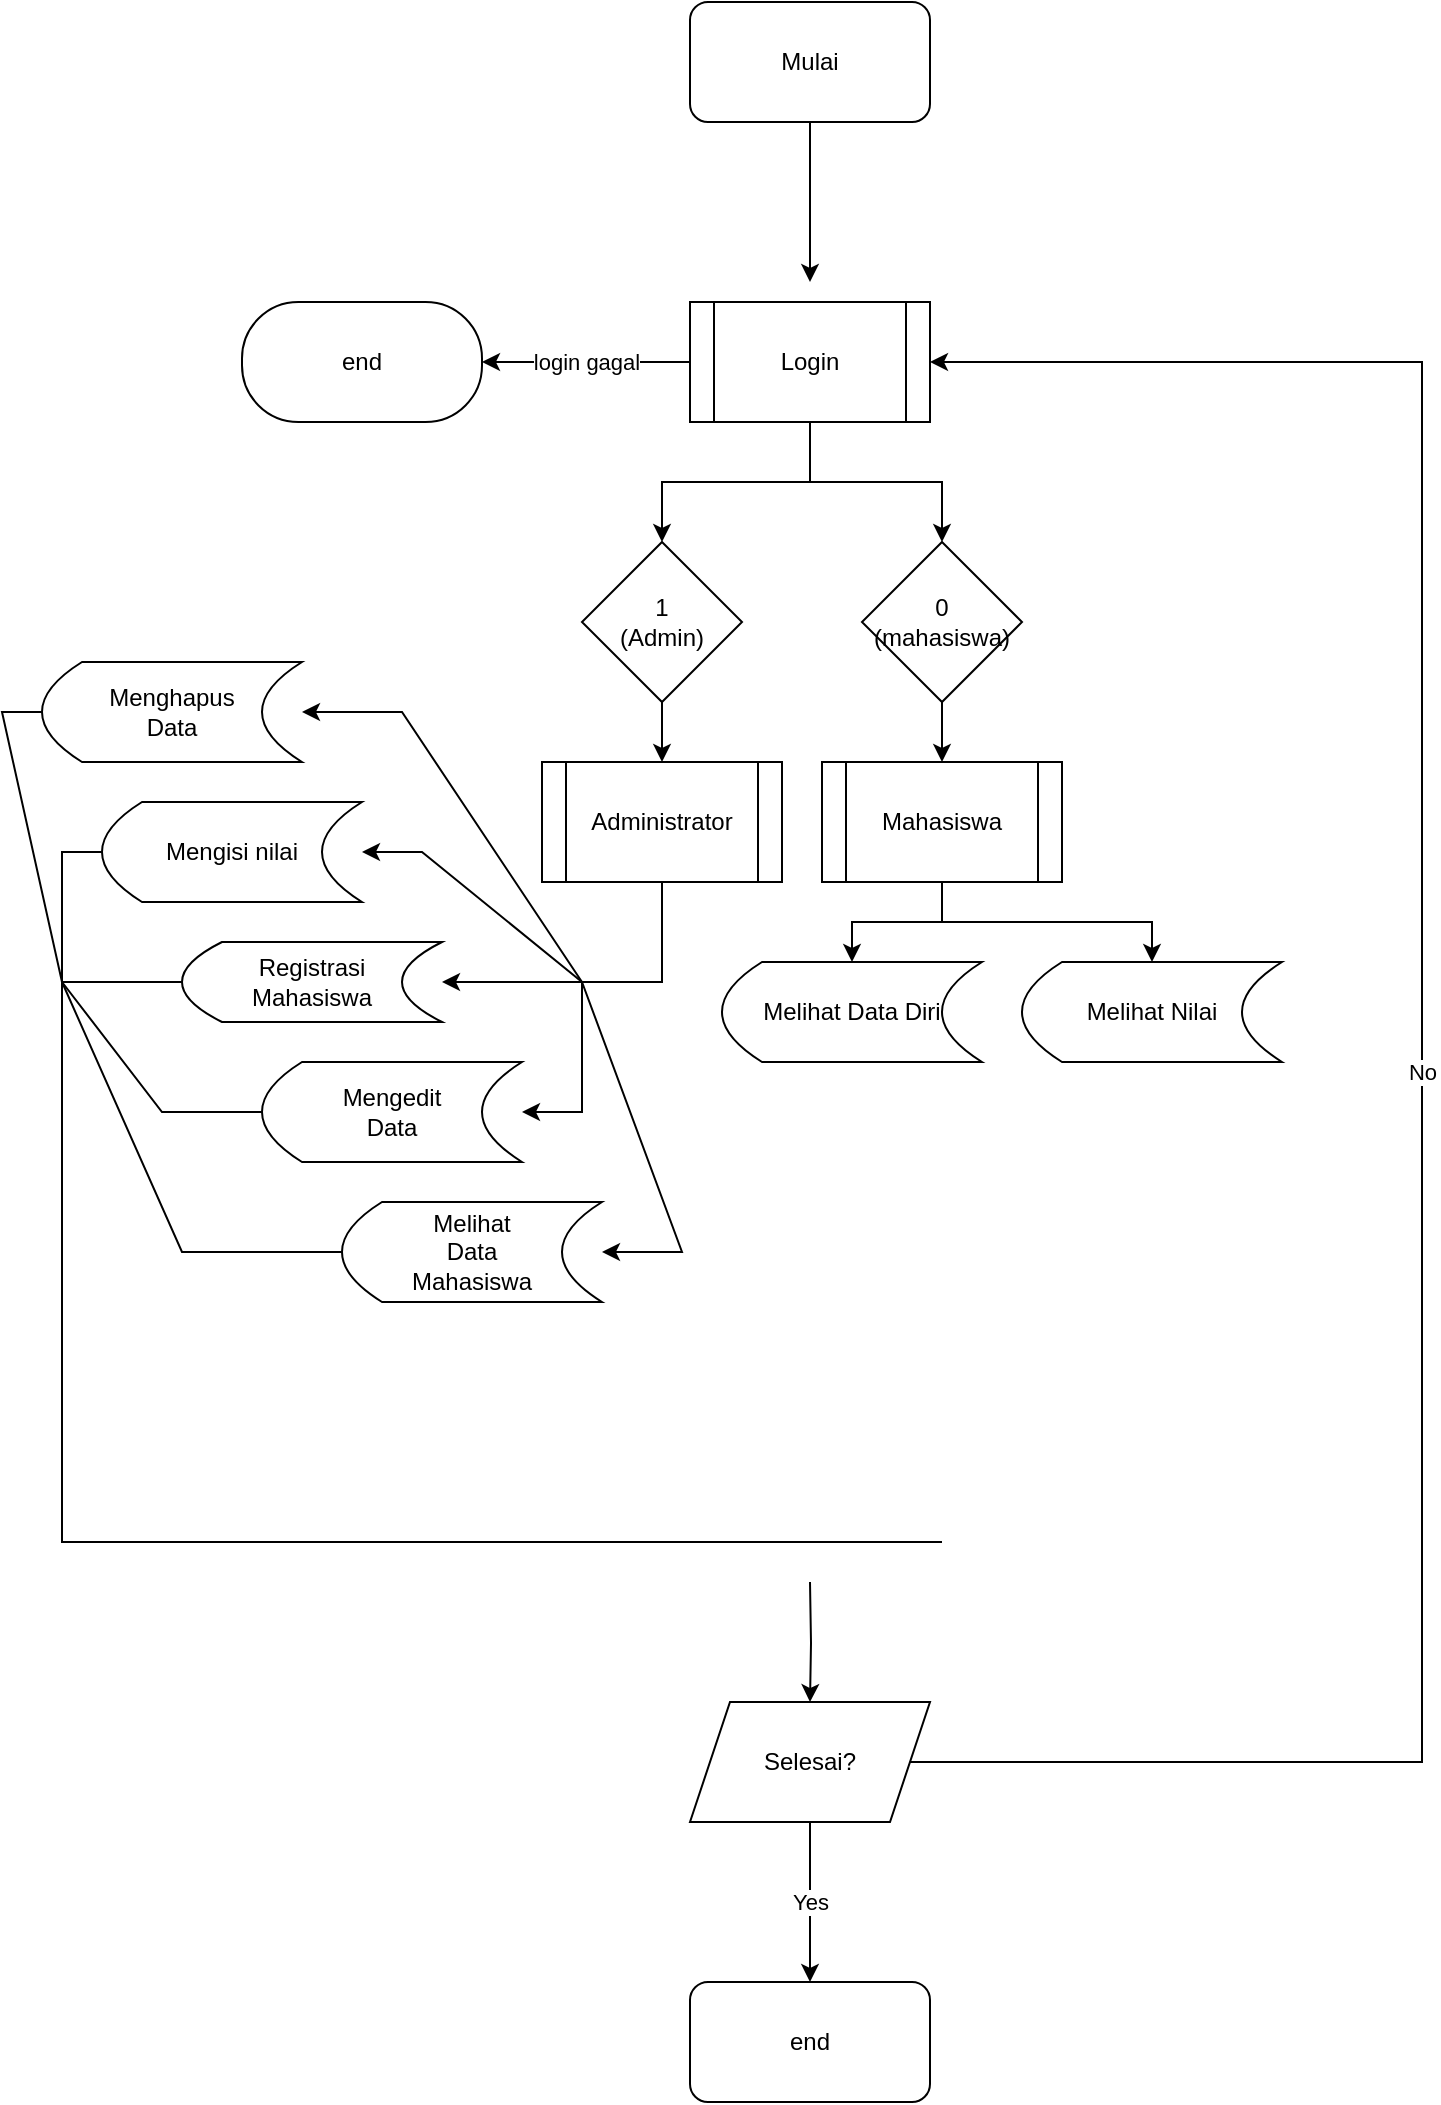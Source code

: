 <mxfile version="18.0.2" type="github">
  <diagram id="Uw64_NT1zi04yJZS4tk1" name="Page-1">
    <mxGraphModel dx="1038" dy="556" grid="1" gridSize="10" guides="1" tooltips="1" connect="1" arrows="1" fold="1" page="1" pageScale="1" pageWidth="827" pageHeight="1169" math="0" shadow="0">
      <root>
        <mxCell id="0" />
        <mxCell id="1" parent="0" />
        <mxCell id="KxWV2OqjpCVWNSckEs8C-8" value="" style="edgeStyle=orthogonalEdgeStyle;rounded=0;orthogonalLoop=1;jettySize=auto;html=1;" parent="1" source="KxWV2OqjpCVWNSckEs8C-6" edge="1">
          <mxGeometry relative="1" as="geometry">
            <mxPoint x="414" y="170" as="targetPoint" />
          </mxGeometry>
        </mxCell>
        <mxCell id="KxWV2OqjpCVWNSckEs8C-6" value="Mulai" style="rounded=1;whiteSpace=wrap;html=1;" parent="1" vertex="1">
          <mxGeometry x="354" y="30" width="120" height="60" as="geometry" />
        </mxCell>
        <mxCell id="b4_nOXkN31nsW0IIcV_X-3" value="" style="edgeStyle=orthogonalEdgeStyle;rounded=0;orthogonalLoop=1;jettySize=auto;html=1;" parent="1" source="b4_nOXkN31nsW0IIcV_X-1" target="b4_nOXkN31nsW0IIcV_X-2" edge="1">
          <mxGeometry relative="1" as="geometry" />
        </mxCell>
        <mxCell id="b4_nOXkN31nsW0IIcV_X-5" value="" style="edgeStyle=orthogonalEdgeStyle;rounded=0;orthogonalLoop=1;jettySize=auto;html=1;" parent="1" source="b4_nOXkN31nsW0IIcV_X-1" target="b4_nOXkN31nsW0IIcV_X-4" edge="1">
          <mxGeometry relative="1" as="geometry" />
        </mxCell>
        <mxCell id="b4_nOXkN31nsW0IIcV_X-16" value="login gagal" style="edgeStyle=orthogonalEdgeStyle;rounded=0;orthogonalLoop=1;jettySize=auto;html=1;" parent="1" source="b4_nOXkN31nsW0IIcV_X-1" target="b4_nOXkN31nsW0IIcV_X-15" edge="1">
          <mxGeometry relative="1" as="geometry" />
        </mxCell>
        <mxCell id="b4_nOXkN31nsW0IIcV_X-1" value="Login" style="shape=process;whiteSpace=wrap;html=1;backgroundOutline=1;" parent="1" vertex="1">
          <mxGeometry x="354" y="180" width="120" height="60" as="geometry" />
        </mxCell>
        <mxCell id="b4_nOXkN31nsW0IIcV_X-8" value="" style="edgeStyle=orthogonalEdgeStyle;rounded=0;orthogonalLoop=1;jettySize=auto;html=1;" parent="1" source="b4_nOXkN31nsW0IIcV_X-2" target="b4_nOXkN31nsW0IIcV_X-6" edge="1">
          <mxGeometry relative="1" as="geometry" />
        </mxCell>
        <mxCell id="b4_nOXkN31nsW0IIcV_X-2" value="1&lt;br&gt;(Admin)" style="rhombus;whiteSpace=wrap;html=1;" parent="1" vertex="1">
          <mxGeometry x="300" y="300" width="80" height="80" as="geometry" />
        </mxCell>
        <mxCell id="b4_nOXkN31nsW0IIcV_X-9" value="" style="edgeStyle=orthogonalEdgeStyle;rounded=0;orthogonalLoop=1;jettySize=auto;html=1;" parent="1" source="b4_nOXkN31nsW0IIcV_X-4" target="b4_nOXkN31nsW0IIcV_X-7" edge="1">
          <mxGeometry relative="1" as="geometry" />
        </mxCell>
        <mxCell id="b4_nOXkN31nsW0IIcV_X-4" value="0&lt;br&gt;(mahasiswa)" style="rhombus;whiteSpace=wrap;html=1;" parent="1" vertex="1">
          <mxGeometry x="440" y="300" width="80" height="80" as="geometry" />
        </mxCell>
        <mxCell id="b4_nOXkN31nsW0IIcV_X-6" value="Administrator" style="shape=process;whiteSpace=wrap;html=1;backgroundOutline=1;" parent="1" vertex="1">
          <mxGeometry x="280" y="410" width="120" height="60" as="geometry" />
        </mxCell>
        <mxCell id="b4_nOXkN31nsW0IIcV_X-7" value="Mahasiswa" style="shape=process;whiteSpace=wrap;html=1;backgroundOutline=1;" parent="1" vertex="1">
          <mxGeometry x="420" y="410" width="120" height="60" as="geometry" />
        </mxCell>
        <mxCell id="b4_nOXkN31nsW0IIcV_X-15" value="end" style="rounded=1;whiteSpace=wrap;html=1;arcSize=47;" parent="1" vertex="1">
          <mxGeometry x="130" y="180" width="120" height="60" as="geometry" />
        </mxCell>
        <mxCell id="b4_nOXkN31nsW0IIcV_X-21" value="No" style="edgeStyle=orthogonalEdgeStyle;rounded=0;orthogonalLoop=1;jettySize=auto;html=1;exitX=1;exitY=0.5;exitDx=0;exitDy=0;entryX=1;entryY=0.5;entryDx=0;entryDy=0;" parent="1" source="b4_nOXkN31nsW0IIcV_X-17" target="b4_nOXkN31nsW0IIcV_X-1" edge="1">
          <mxGeometry relative="1" as="geometry">
            <mxPoint x="680" y="210" as="targetPoint" />
            <Array as="points">
              <mxPoint x="720" y="910" />
              <mxPoint x="720" y="210" />
            </Array>
          </mxGeometry>
        </mxCell>
        <mxCell id="jMqlpx5IBSNPxB2zyk1B-1" value="" style="group" vertex="1" connectable="0" parent="1">
          <mxGeometry x="354" y="820" width="120" height="260" as="geometry" />
        </mxCell>
        <mxCell id="b4_nOXkN31nsW0IIcV_X-18" value="" style="edgeStyle=orthogonalEdgeStyle;rounded=0;orthogonalLoop=1;jettySize=auto;html=1;" parent="jMqlpx5IBSNPxB2zyk1B-1" target="b4_nOXkN31nsW0IIcV_X-17" edge="1">
          <mxGeometry relative="1" as="geometry">
            <mxPoint x="60" as="sourcePoint" />
          </mxGeometry>
        </mxCell>
        <mxCell id="b4_nOXkN31nsW0IIcV_X-17" value="Selesai?" style="shape=parallelogram;perimeter=parallelogramPerimeter;whiteSpace=wrap;html=1;fixedSize=1;" parent="jMqlpx5IBSNPxB2zyk1B-1" vertex="1">
          <mxGeometry y="60" width="120" height="60" as="geometry" />
        </mxCell>
        <mxCell id="b4_nOXkN31nsW0IIcV_X-19" value="end" style="rounded=1;whiteSpace=wrap;html=1;" parent="jMqlpx5IBSNPxB2zyk1B-1" vertex="1">
          <mxGeometry y="200" width="120" height="60" as="geometry" />
        </mxCell>
        <mxCell id="b4_nOXkN31nsW0IIcV_X-20" value="Yes" style="edgeStyle=orthogonalEdgeStyle;rounded=0;orthogonalLoop=1;jettySize=auto;html=1;" parent="jMqlpx5IBSNPxB2zyk1B-1" source="b4_nOXkN31nsW0IIcV_X-17" target="b4_nOXkN31nsW0IIcV_X-19" edge="1">
          <mxGeometry relative="1" as="geometry" />
        </mxCell>
        <mxCell id="jMqlpx5IBSNPxB2zyk1B-3" value="&lt;div align=&quot;left&quot;&gt;Melihat Nilai &lt;br&gt;&lt;/div&gt;" style="shape=dataStorage;whiteSpace=wrap;html=1;fixedSize=1;" vertex="1" parent="1">
          <mxGeometry x="520" y="510" width="130" height="50" as="geometry" />
        </mxCell>
        <mxCell id="jMqlpx5IBSNPxB2zyk1B-4" value="Mengisi nilai" style="shape=dataStorage;whiteSpace=wrap;html=1;fixedSize=1;" vertex="1" parent="1">
          <mxGeometry x="60" y="430" width="130" height="50" as="geometry" />
        </mxCell>
        <mxCell id="jMqlpx5IBSNPxB2zyk1B-5" value="&lt;div&gt;Registrasi&lt;/div&gt;&lt;div&gt;Mahasiswa&lt;br&gt;&lt;/div&gt;" style="shape=dataStorage;whiteSpace=wrap;html=1;fixedSize=1;" vertex="1" parent="1">
          <mxGeometry x="100" y="500" width="130" height="40" as="geometry" />
        </mxCell>
        <mxCell id="jMqlpx5IBSNPxB2zyk1B-7" value="&lt;div align=&quot;left&quot;&gt;Melihat Data Diri &lt;br&gt;&lt;/div&gt;" style="shape=dataStorage;whiteSpace=wrap;html=1;fixedSize=1;" vertex="1" parent="1">
          <mxGeometry x="370" y="510" width="130" height="50" as="geometry" />
        </mxCell>
        <mxCell id="jMqlpx5IBSNPxB2zyk1B-8" value="&lt;div&gt;Mengedit&lt;/div&gt;&lt;div&gt;Data&lt;br&gt;&lt;/div&gt;" style="shape=dataStorage;whiteSpace=wrap;html=1;fixedSize=1;" vertex="1" parent="1">
          <mxGeometry x="140" y="560" width="130" height="50" as="geometry" />
        </mxCell>
        <mxCell id="jMqlpx5IBSNPxB2zyk1B-9" value="&lt;div&gt;Menghapus &lt;br&gt;&lt;/div&gt;&lt;div&gt;Data&lt;/div&gt;" style="shape=dataStorage;whiteSpace=wrap;html=1;fixedSize=1;" vertex="1" parent="1">
          <mxGeometry x="30" y="360" width="130" height="50" as="geometry" />
        </mxCell>
        <mxCell id="jMqlpx5IBSNPxB2zyk1B-10" value="&lt;div&gt;Melihat &lt;br&gt;&lt;/div&gt;&lt;div&gt;Data&lt;/div&gt;&lt;div&gt;Mahasiswa&lt;br&gt;&lt;/div&gt;" style="shape=dataStorage;whiteSpace=wrap;html=1;fixedSize=1;" vertex="1" parent="1">
          <mxGeometry x="180" y="630" width="130" height="50" as="geometry" />
        </mxCell>
        <mxCell id="jMqlpx5IBSNPxB2zyk1B-11" value="" style="endArrow=classic;html=1;rounded=0;entryX=1;entryY=0.5;entryDx=0;entryDy=0;" edge="1" parent="1" target="jMqlpx5IBSNPxB2zyk1B-9">
          <mxGeometry width="50" height="50" relative="1" as="geometry">
            <mxPoint x="300" y="520" as="sourcePoint" />
            <mxPoint x="190" y="350" as="targetPoint" />
            <Array as="points">
              <mxPoint x="210" y="385" />
            </Array>
          </mxGeometry>
        </mxCell>
        <mxCell id="jMqlpx5IBSNPxB2zyk1B-12" value="" style="endArrow=classic;html=1;rounded=0;entryX=1;entryY=0.5;entryDx=0;entryDy=0;" edge="1" parent="1" target="jMqlpx5IBSNPxB2zyk1B-4">
          <mxGeometry width="50" height="50" relative="1" as="geometry">
            <mxPoint x="300" y="520" as="sourcePoint" />
            <mxPoint x="190" y="445" as="targetPoint" />
            <Array as="points">
              <mxPoint x="220" y="455" />
            </Array>
          </mxGeometry>
        </mxCell>
        <mxCell id="jMqlpx5IBSNPxB2zyk1B-13" value="" style="endArrow=classic;html=1;rounded=0;" edge="1" parent="1">
          <mxGeometry width="50" height="50" relative="1" as="geometry">
            <mxPoint x="300" y="520" as="sourcePoint" />
            <mxPoint x="230" y="520" as="targetPoint" />
          </mxGeometry>
        </mxCell>
        <mxCell id="jMqlpx5IBSNPxB2zyk1B-14" value="" style="endArrow=classic;html=1;rounded=0;entryX=1;entryY=0.5;entryDx=0;entryDy=0;" edge="1" parent="1" target="jMqlpx5IBSNPxB2zyk1B-8">
          <mxGeometry width="50" height="50" relative="1" as="geometry">
            <mxPoint x="300" y="520" as="sourcePoint" />
            <mxPoint x="270" y="584" as="targetPoint" />
            <Array as="points">
              <mxPoint x="300" y="585" />
            </Array>
          </mxGeometry>
        </mxCell>
        <mxCell id="jMqlpx5IBSNPxB2zyk1B-15" value="" style="endArrow=classic;html=1;rounded=0;entryX=1;entryY=0.5;entryDx=0;entryDy=0;" edge="1" parent="1" target="jMqlpx5IBSNPxB2zyk1B-10">
          <mxGeometry width="50" height="50" relative="1" as="geometry">
            <mxPoint x="300" y="520" as="sourcePoint" />
            <mxPoint x="300" y="654.5" as="targetPoint" />
            <Array as="points">
              <mxPoint x="350" y="655" />
            </Array>
          </mxGeometry>
        </mxCell>
        <mxCell id="jMqlpx5IBSNPxB2zyk1B-16" value="" style="endArrow=none;html=1;rounded=0;exitX=0.5;exitY=1;exitDx=0;exitDy=0;" edge="1" parent="1" source="b4_nOXkN31nsW0IIcV_X-6">
          <mxGeometry width="50" height="50" relative="1" as="geometry">
            <mxPoint x="390" y="610" as="sourcePoint" />
            <mxPoint x="300" y="520" as="targetPoint" />
            <Array as="points">
              <mxPoint x="340" y="520" />
            </Array>
          </mxGeometry>
        </mxCell>
        <mxCell id="jMqlpx5IBSNPxB2zyk1B-20" value="" style="endArrow=classic;html=1;rounded=0;entryX=0.5;entryY=0;entryDx=0;entryDy=0;" edge="1" parent="1" target="jMqlpx5IBSNPxB2zyk1B-7">
          <mxGeometry width="50" height="50" relative="1" as="geometry">
            <mxPoint x="480" y="490" as="sourcePoint" />
            <mxPoint x="440" y="460" as="targetPoint" />
            <Array as="points">
              <mxPoint x="435" y="490" />
            </Array>
          </mxGeometry>
        </mxCell>
        <mxCell id="jMqlpx5IBSNPxB2zyk1B-22" value="" style="endArrow=classic;html=1;rounded=0;entryX=0.5;entryY=0;entryDx=0;entryDy=0;" edge="1" parent="1" target="jMqlpx5IBSNPxB2zyk1B-3">
          <mxGeometry width="50" height="50" relative="1" as="geometry">
            <mxPoint x="480" y="490" as="sourcePoint" />
            <mxPoint x="440" y="460" as="targetPoint" />
            <Array as="points">
              <mxPoint x="585" y="490" />
            </Array>
          </mxGeometry>
        </mxCell>
        <mxCell id="jMqlpx5IBSNPxB2zyk1B-23" value="" style="endArrow=none;html=1;rounded=0;entryX=0.5;entryY=1;entryDx=0;entryDy=0;" edge="1" parent="1" target="b4_nOXkN31nsW0IIcV_X-7">
          <mxGeometry width="50" height="50" relative="1" as="geometry">
            <mxPoint x="480" y="490" as="sourcePoint" />
            <mxPoint x="440" y="460" as="targetPoint" />
          </mxGeometry>
        </mxCell>
        <mxCell id="jMqlpx5IBSNPxB2zyk1B-30" value="" style="endArrow=none;html=1;rounded=0;entryX=0;entryY=0.5;entryDx=0;entryDy=0;" edge="1" parent="1" target="jMqlpx5IBSNPxB2zyk1B-9">
          <mxGeometry width="50" height="50" relative="1" as="geometry">
            <mxPoint x="40" y="520" as="sourcePoint" />
            <mxPoint x="440" y="560" as="targetPoint" />
            <Array as="points">
              <mxPoint x="10" y="385" />
            </Array>
          </mxGeometry>
        </mxCell>
        <mxCell id="jMqlpx5IBSNPxB2zyk1B-31" value="" style="endArrow=none;html=1;rounded=0;entryX=0;entryY=0.5;entryDx=0;entryDy=0;" edge="1" parent="1" target="jMqlpx5IBSNPxB2zyk1B-4">
          <mxGeometry width="50" height="50" relative="1" as="geometry">
            <mxPoint x="40" y="520" as="sourcePoint" />
            <mxPoint x="40" y="385" as="targetPoint" />
            <Array as="points">
              <mxPoint x="40" y="455" />
            </Array>
          </mxGeometry>
        </mxCell>
        <mxCell id="jMqlpx5IBSNPxB2zyk1B-32" value="" style="endArrow=none;html=1;rounded=0;entryX=0;entryY=0.5;entryDx=0;entryDy=0;" edge="1" parent="1" target="jMqlpx5IBSNPxB2zyk1B-5">
          <mxGeometry width="50" height="50" relative="1" as="geometry">
            <mxPoint x="40" y="520" as="sourcePoint" />
            <mxPoint x="70" y="455" as="targetPoint" />
          </mxGeometry>
        </mxCell>
        <mxCell id="jMqlpx5IBSNPxB2zyk1B-33" value="" style="endArrow=none;html=1;rounded=0;entryX=0;entryY=0.5;entryDx=0;entryDy=0;" edge="1" parent="1" target="jMqlpx5IBSNPxB2zyk1B-8">
          <mxGeometry width="50" height="50" relative="1" as="geometry">
            <mxPoint x="40" y="520" as="sourcePoint" />
            <mxPoint x="140" y="584" as="targetPoint" />
            <Array as="points">
              <mxPoint x="90" y="585" />
            </Array>
          </mxGeometry>
        </mxCell>
        <mxCell id="jMqlpx5IBSNPxB2zyk1B-34" value="" style="endArrow=none;html=1;rounded=0;entryX=0;entryY=0.5;entryDx=0;entryDy=0;" edge="1" parent="1" target="jMqlpx5IBSNPxB2zyk1B-10">
          <mxGeometry width="50" height="50" relative="1" as="geometry">
            <mxPoint x="40" y="520" as="sourcePoint" />
            <mxPoint x="120" y="535" as="targetPoint" />
            <Array as="points">
              <mxPoint x="100" y="655" />
            </Array>
          </mxGeometry>
        </mxCell>
        <mxCell id="jMqlpx5IBSNPxB2zyk1B-36" value="" style="endArrow=none;html=1;rounded=0;" edge="1" parent="1">
          <mxGeometry width="50" height="50" relative="1" as="geometry">
            <mxPoint x="40" y="520" as="sourcePoint" />
            <mxPoint x="480" y="800" as="targetPoint" />
            <Array as="points">
              <mxPoint x="40" y="800" />
              <mxPoint x="410" y="800" />
            </Array>
          </mxGeometry>
        </mxCell>
      </root>
    </mxGraphModel>
  </diagram>
</mxfile>
